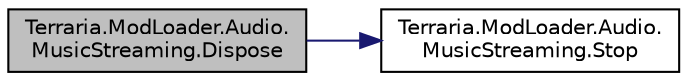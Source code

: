 digraph "Terraria.ModLoader.Audio.MusicStreaming.Dispose"
{
 // LATEX_PDF_SIZE
  edge [fontname="Helvetica",fontsize="10",labelfontname="Helvetica",labelfontsize="10"];
  node [fontname="Helvetica",fontsize="10",shape=record];
  rankdir="LR";
  Node1 [label="Terraria.ModLoader.Audio.\lMusicStreaming.Dispose",height=0.2,width=0.4,color="black", fillcolor="grey75", style="filled", fontcolor="black",tooltip=" "];
  Node1 -> Node2 [color="midnightblue",fontsize="10",style="solid",fontname="Helvetica"];
  Node2 [label="Terraria.ModLoader.Audio.\lMusicStreaming.Stop",height=0.2,width=0.4,color="black", fillcolor="white", style="filled",URL="$class_terraria_1_1_mod_loader_1_1_audio_1_1_music_streaming.html#afeb5b02bb08ba7a1121bba245d78f11d",tooltip=" "];
}
